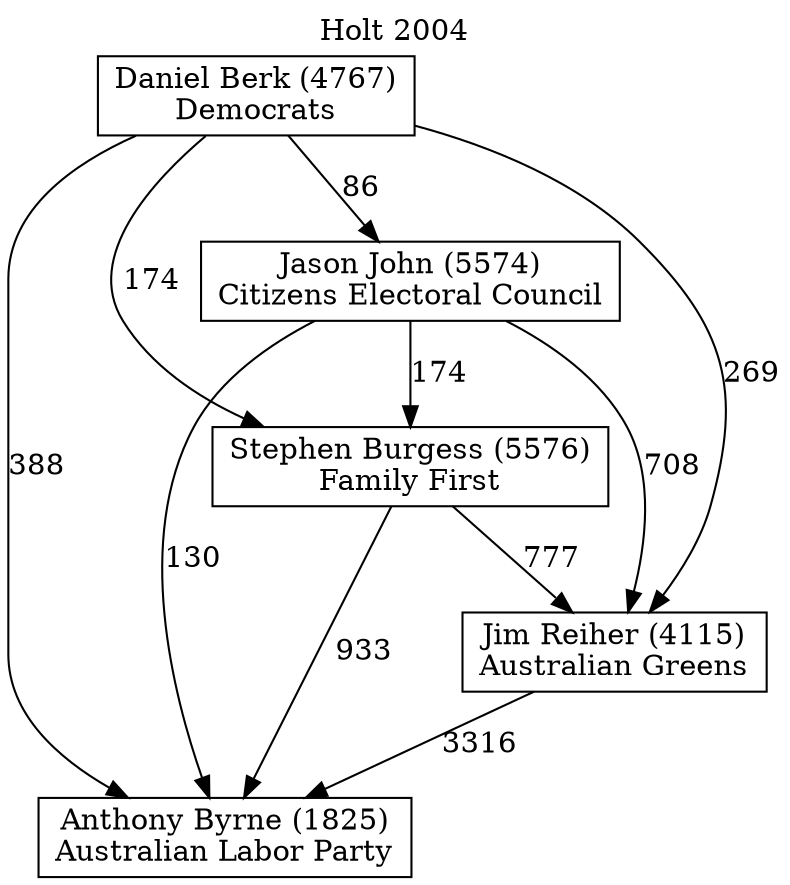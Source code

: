 // House preference flow
digraph "Anthony Byrne (1825)_Holt_2004" {
	graph [label="Holt 2004" labelloc=t mclimit=10]
	node [shape=box]
	"Anthony Byrne (1825)" [label="Anthony Byrne (1825)
Australian Labor Party"]
	"Daniel Berk (4767)" [label="Daniel Berk (4767)
Democrats"]
	"Jason John (5574)" [label="Jason John (5574)
Citizens Electoral Council"]
	"Jim Reiher (4115)" [label="Jim Reiher (4115)
Australian Greens"]
	"Stephen Burgess (5576)" [label="Stephen Burgess (5576)
Family First"]
	"Daniel Berk (4767)" -> "Anthony Byrne (1825)" [label=388]
	"Daniel Berk (4767)" -> "Jason John (5574)" [label=86]
	"Daniel Berk (4767)" -> "Jim Reiher (4115)" [label=269]
	"Daniel Berk (4767)" -> "Stephen Burgess (5576)" [label=174]
	"Jason John (5574)" -> "Anthony Byrne (1825)" [label=130]
	"Jason John (5574)" -> "Jim Reiher (4115)" [label=708]
	"Jason John (5574)" -> "Stephen Burgess (5576)" [label=174]
	"Jim Reiher (4115)" -> "Anthony Byrne (1825)" [label=3316]
	"Stephen Burgess (5576)" -> "Anthony Byrne (1825)" [label=933]
	"Stephen Burgess (5576)" -> "Jim Reiher (4115)" [label=777]
}
